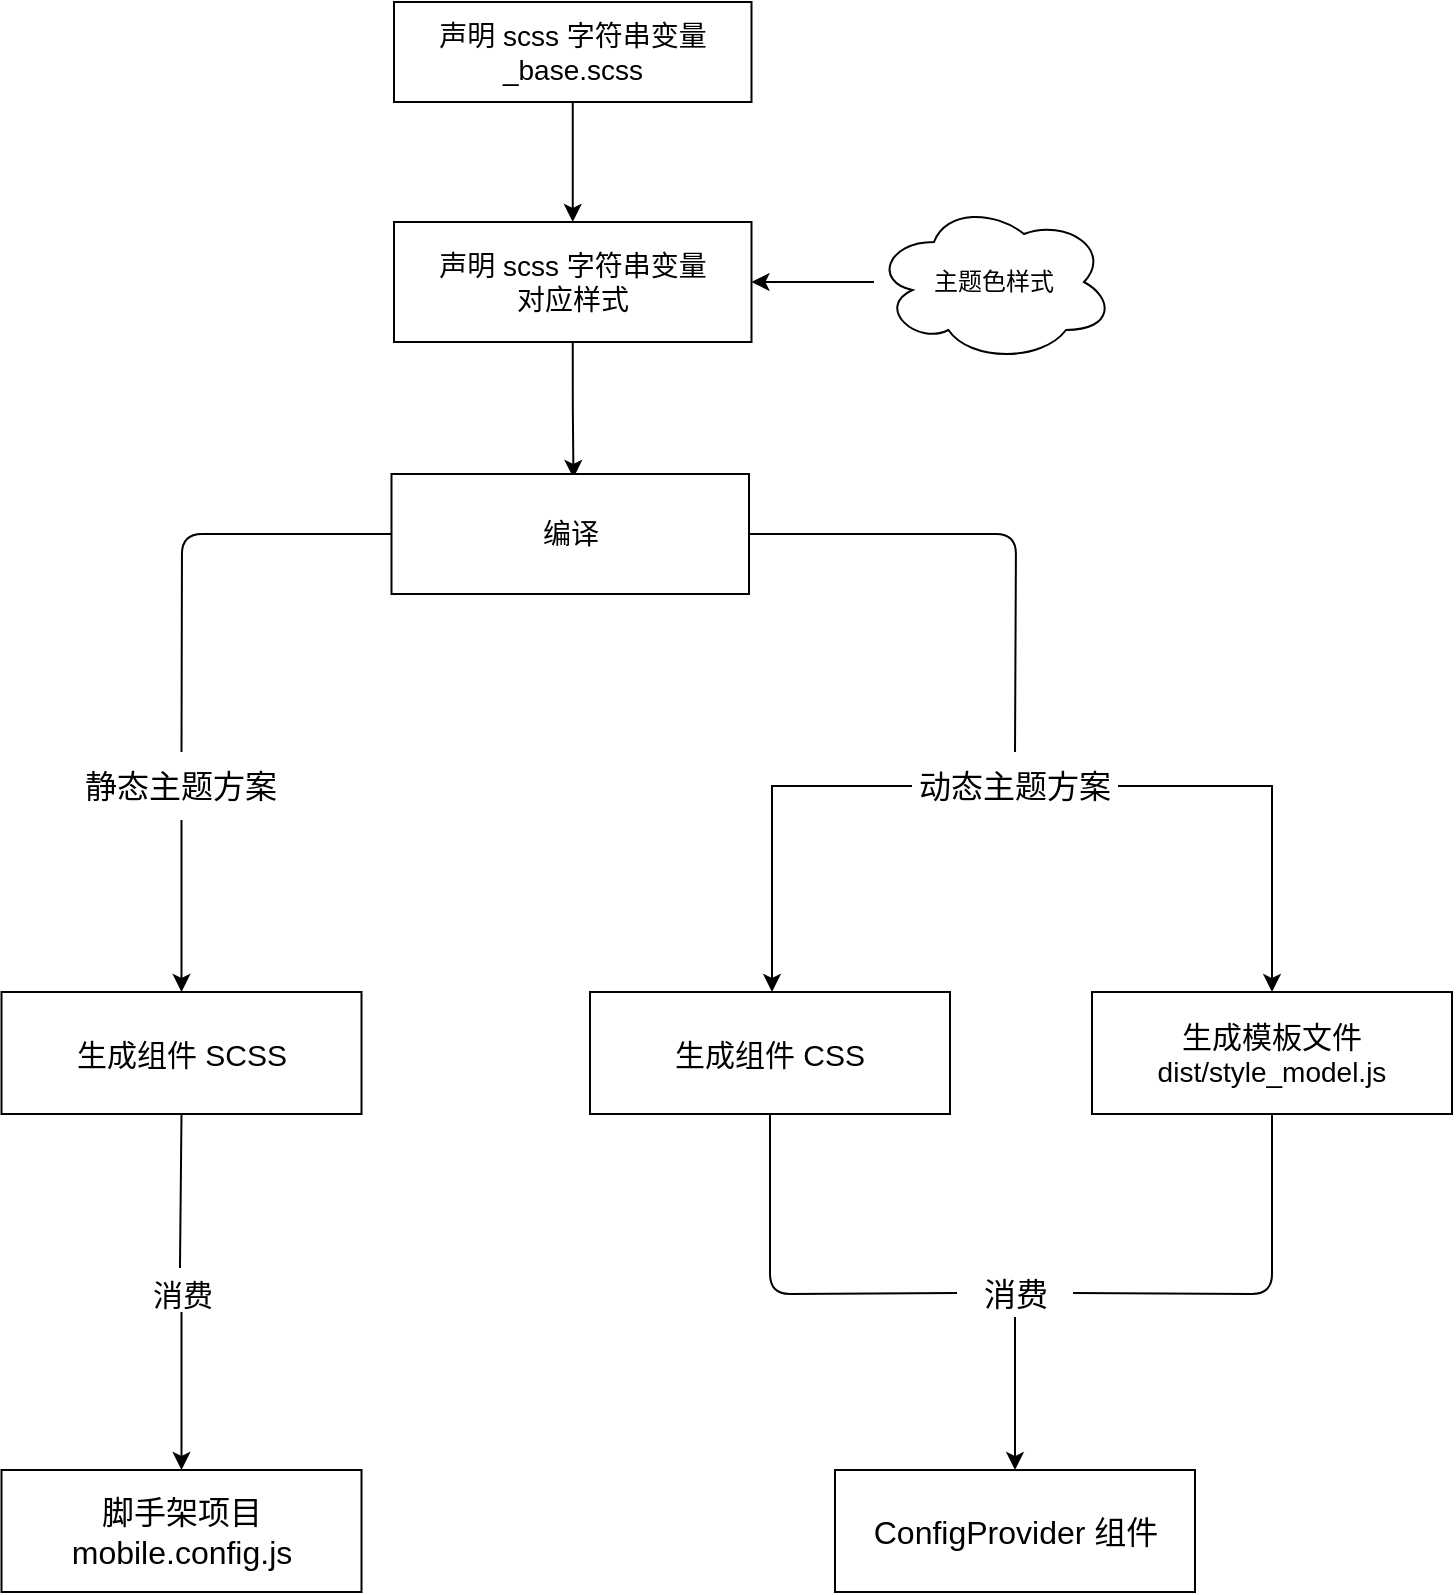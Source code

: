 <mxfile version="14.2.4" type="github">
  <diagram id="YDq30yNLg8MbDRHc_g-c" name="Page-1">
    <mxGraphModel dx="839" dy="558" grid="0" gridSize="10" guides="1" tooltips="1" connect="1" arrows="1" fold="1" page="1" pageScale="1" pageWidth="827" pageHeight="1169" math="0" shadow="0">
      <root>
        <mxCell id="0" />
        <mxCell id="1" parent="0" />
        <mxCell id="0DXvmOEvGD87Ocd6d_Wr-25" style="edgeStyle=orthogonalEdgeStyle;rounded=0;orthogonalLoop=1;jettySize=auto;html=1;exitX=0.5;exitY=1;exitDx=0;exitDy=0;entryX=0.5;entryY=0;entryDx=0;entryDy=0;" parent="1" source="0DXvmOEvGD87Ocd6d_Wr-12" target="0DXvmOEvGD87Ocd6d_Wr-22" edge="1">
          <mxGeometry relative="1" as="geometry" />
        </mxCell>
        <mxCell id="0DXvmOEvGD87Ocd6d_Wr-12" value="&lt;font&gt;&lt;span style=&quot;font-size: 14px&quot;&gt;声明&amp;nbsp;scss 字符串变量&lt;/span&gt;&lt;br&gt;&lt;font style=&quot;font-size: 14px&quot;&gt;_base.scss&lt;/font&gt;&lt;br&gt;&lt;/font&gt;" style="rounded=0;whiteSpace=wrap;html=1;verticalAlign=middle;spacing=2;" parent="1" vertex="1">
          <mxGeometry x="247" y="49" width="178.75" height="50" as="geometry" />
        </mxCell>
        <mxCell id="0DXvmOEvGD87Ocd6d_Wr-13" value="&lt;span style=&quot;font-size: 15px&quot;&gt;生成组件 SCSS&lt;/span&gt;" style="rounded=0;whiteSpace=wrap;html=1;" parent="1" vertex="1">
          <mxGeometry x="50.75" y="544" width="180" height="61" as="geometry" />
        </mxCell>
        <mxCell id="0DXvmOEvGD87Ocd6d_Wr-35" style="edgeStyle=orthogonalEdgeStyle;rounded=0;orthogonalLoop=1;jettySize=auto;html=1;exitX=0.5;exitY=1;exitDx=0;exitDy=0;entryX=0.509;entryY=0.033;entryDx=0;entryDy=0;entryPerimeter=0;" parent="1" source="0DXvmOEvGD87Ocd6d_Wr-22" target="0DXvmOEvGD87Ocd6d_Wr-46" edge="1">
          <mxGeometry relative="1" as="geometry">
            <mxPoint x="336.69" y="264" as="targetPoint" />
          </mxGeometry>
        </mxCell>
        <mxCell id="0DXvmOEvGD87Ocd6d_Wr-22" value="&lt;font style=&quot;font-size: 14px&quot;&gt;声明 scss 字符串变量&lt;br&gt;对应样式&lt;/font&gt;" style="rounded=0;whiteSpace=wrap;html=1;" parent="1" vertex="1">
          <mxGeometry x="247" y="159" width="178.75" height="60" as="geometry" />
        </mxCell>
        <mxCell id="0DXvmOEvGD87Ocd6d_Wr-28" style="edgeStyle=orthogonalEdgeStyle;rounded=0;orthogonalLoop=1;jettySize=auto;html=1;entryX=1;entryY=0.5;entryDx=0;entryDy=0;" parent="1" source="0DXvmOEvGD87Ocd6d_Wr-27" target="0DXvmOEvGD87Ocd6d_Wr-22" edge="1">
          <mxGeometry relative="1" as="geometry" />
        </mxCell>
        <mxCell id="0DXvmOEvGD87Ocd6d_Wr-27" value="主题色样式" style="ellipse;shape=cloud;whiteSpace=wrap;html=1;" parent="1" vertex="1">
          <mxGeometry x="487" y="149" width="120" height="80" as="geometry" />
        </mxCell>
        <mxCell id="0DXvmOEvGD87Ocd6d_Wr-36" value="&lt;span style=&quot;font-size: 15px&quot;&gt;生成组件 CSS&lt;/span&gt;" style="rounded=0;whiteSpace=wrap;html=1;" parent="1" vertex="1">
          <mxGeometry x="345" y="544" width="180" height="61" as="geometry" />
        </mxCell>
        <mxCell id="0DXvmOEvGD87Ocd6d_Wr-39" value="&lt;span style=&quot;font-size: 15px&quot;&gt;生成模板文件&lt;/span&gt;&lt;br&gt;&lt;font style=&quot;font-size: 14px&quot;&gt;dist/style_model.js&lt;/font&gt;" style="rounded=0;whiteSpace=wrap;html=1;" parent="1" vertex="1">
          <mxGeometry x="596" y="544" width="180" height="61" as="geometry" />
        </mxCell>
        <mxCell id="0DXvmOEvGD87Ocd6d_Wr-46" value="&lt;span style=&quot;font-size: 14px&quot;&gt;编译&lt;/span&gt;" style="rounded=0;whiteSpace=wrap;html=1;" parent="1" vertex="1">
          <mxGeometry x="245.75" y="285" width="178.75" height="60" as="geometry" />
        </mxCell>
        <mxCell id="0DXvmOEvGD87Ocd6d_Wr-49" style="edgeStyle=orthogonalEdgeStyle;rounded=0;orthogonalLoop=1;jettySize=auto;html=1;exitX=0.5;exitY=1;exitDx=0;exitDy=0;entryX=0.5;entryY=0;entryDx=0;entryDy=0;" parent="1" source="0DXvmOEvGD87Ocd6d_Wr-56" target="0DXvmOEvGD87Ocd6d_Wr-13" edge="1">
          <mxGeometry relative="1" as="geometry">
            <mxPoint x="141.375" y="478" as="sourcePoint" />
          </mxGeometry>
        </mxCell>
        <mxCell id="0DXvmOEvGD87Ocd6d_Wr-51" style="edgeStyle=orthogonalEdgeStyle;rounded=0;orthogonalLoop=1;jettySize=auto;html=1;exitX=0;exitY=0.5;exitDx=0;exitDy=0;" parent="1" source="0DXvmOEvGD87Ocd6d_Wr-54" target="0DXvmOEvGD87Ocd6d_Wr-36" edge="1">
          <mxGeometry relative="1" as="geometry">
            <mxPoint x="462" y="448" as="sourcePoint" />
            <Array as="points">
              <mxPoint x="436" y="441" />
            </Array>
          </mxGeometry>
        </mxCell>
        <mxCell id="0DXvmOEvGD87Ocd6d_Wr-52" style="edgeStyle=orthogonalEdgeStyle;rounded=0;orthogonalLoop=1;jettySize=auto;html=1;exitX=1;exitY=0.5;exitDx=0;exitDy=0;entryX=0.5;entryY=0;entryDx=0;entryDy=0;" parent="1" source="0DXvmOEvGD87Ocd6d_Wr-54" target="0DXvmOEvGD87Ocd6d_Wr-39" edge="1">
          <mxGeometry relative="1" as="geometry">
            <mxPoint x="640.75" y="448" as="sourcePoint" />
          </mxGeometry>
        </mxCell>
        <mxCell id="0DXvmOEvGD87Ocd6d_Wr-54" value="&lt;font style=&quot;font-size: 16px&quot;&gt;动态主题方案&lt;/font&gt;" style="text;html=1;strokeColor=none;fillColor=none;align=center;verticalAlign=middle;whiteSpace=wrap;rounded=0;" parent="1" vertex="1">
          <mxGeometry x="506" y="424" width="103" height="34" as="geometry" />
        </mxCell>
        <mxCell id="0DXvmOEvGD87Ocd6d_Wr-56" value="&lt;font style=&quot;font-size: 16px&quot;&gt;静态主题方案&lt;/font&gt;" style="text;html=1;strokeColor=none;fillColor=none;align=center;verticalAlign=middle;whiteSpace=wrap;rounded=0;" parent="1" vertex="1">
          <mxGeometry x="89.25" y="424" width="103" height="34" as="geometry" />
        </mxCell>
        <mxCell id="0DXvmOEvGD87Ocd6d_Wr-57" value="&lt;div style=&quot;margin: 0px&quot;&gt;&lt;p style=&quot;margin: 0px&quot;&gt;&lt;font style=&quot;font-size: 16px&quot;&gt;脚手架项目&lt;/font&gt;&lt;/p&gt;&lt;p style=&quot;margin: 0px&quot;&gt;&lt;font style=&quot;font-size: 16px&quot;&gt;mobile.config.js&lt;/font&gt;&lt;/p&gt;&lt;/div&gt;" style="rounded=0;whiteSpace=wrap;html=1;" parent="1" vertex="1">
          <mxGeometry x="50.75" y="783" width="180" height="61" as="geometry" />
        </mxCell>
        <mxCell id="0DXvmOEvGD87Ocd6d_Wr-60" value="" style="endArrow=none;html=1;entryX=0;entryY=0.5;entryDx=0;entryDy=0;exitX=0.5;exitY=0;exitDx=0;exitDy=0;" parent="1" source="0DXvmOEvGD87Ocd6d_Wr-56" target="0DXvmOEvGD87Ocd6d_Wr-46" edge="1">
          <mxGeometry width="50" height="50" relative="1" as="geometry">
            <mxPoint x="195.75" y="362" as="sourcePoint" />
            <mxPoint x="223" y="312" as="targetPoint" />
            <Array as="points">
              <mxPoint x="141" y="315" />
            </Array>
          </mxGeometry>
        </mxCell>
        <mxCell id="0DXvmOEvGD87Ocd6d_Wr-61" value="" style="endArrow=none;html=1;exitX=1;exitY=0.5;exitDx=0;exitDy=0;entryX=0.5;entryY=0;entryDx=0;entryDy=0;" parent="1" source="0DXvmOEvGD87Ocd6d_Wr-46" target="0DXvmOEvGD87Ocd6d_Wr-54" edge="1">
          <mxGeometry width="50" height="50" relative="1" as="geometry">
            <mxPoint x="467" y="332" as="sourcePoint" />
            <mxPoint x="517" y="282" as="targetPoint" />
            <Array as="points">
              <mxPoint x="558" y="315" />
            </Array>
          </mxGeometry>
        </mxCell>
        <mxCell id="0DXvmOEvGD87Ocd6d_Wr-64" style="edgeStyle=orthogonalEdgeStyle;rounded=0;orthogonalLoop=1;jettySize=auto;html=1;" parent="1" source="0DXvmOEvGD87Ocd6d_Wr-62" target="0DXvmOEvGD87Ocd6d_Wr-57" edge="1">
          <mxGeometry relative="1" as="geometry" />
        </mxCell>
        <mxCell id="0DXvmOEvGD87Ocd6d_Wr-62" value="&lt;font style=&quot;font-size: 15px&quot;&gt;消费&lt;/font&gt;" style="text;html=1;align=center;verticalAlign=middle;resizable=0;points=[];autosize=1;" parent="1" vertex="1">
          <mxGeometry x="120.75" y="685" width="40" height="19" as="geometry" />
        </mxCell>
        <mxCell id="0DXvmOEvGD87Ocd6d_Wr-65" value="" style="endArrow=none;html=1;entryX=0.5;entryY=1;entryDx=0;entryDy=0;exitX=0.481;exitY=-0.158;exitDx=0;exitDy=0;exitPerimeter=0;" parent="1" source="0DXvmOEvGD87Ocd6d_Wr-62" target="0DXvmOEvGD87Ocd6d_Wr-13" edge="1">
          <mxGeometry width="50" height="50" relative="1" as="geometry">
            <mxPoint x="75" y="709" as="sourcePoint" />
            <mxPoint x="125" y="659" as="targetPoint" />
          </mxGeometry>
        </mxCell>
        <mxCell id="0DXvmOEvGD87Ocd6d_Wr-67" value="&lt;div style=&quot;margin: 0px&quot;&gt;&lt;p style=&quot;margin: 0px&quot;&gt;&lt;span style=&quot;font-size: 16px&quot;&gt;ConfigProvider 组件&lt;/span&gt;&lt;/p&gt;&lt;/div&gt;" style="rounded=0;whiteSpace=wrap;html=1;" parent="1" vertex="1">
          <mxGeometry x="467.5" y="783" width="180" height="61" as="geometry" />
        </mxCell>
        <mxCell id="0DXvmOEvGD87Ocd6d_Wr-80" style="edgeStyle=orthogonalEdgeStyle;rounded=0;orthogonalLoop=1;jettySize=auto;html=1;exitX=0.5;exitY=1;exitDx=0;exitDy=0;entryX=0.5;entryY=0;entryDx=0;entryDy=0;" parent="1" source="0DXvmOEvGD87Ocd6d_Wr-79" target="0DXvmOEvGD87Ocd6d_Wr-67" edge="1">
          <mxGeometry relative="1" as="geometry" />
        </mxCell>
        <mxCell id="0DXvmOEvGD87Ocd6d_Wr-79" value="&lt;span style=&quot;font-size: 16px&quot;&gt;消费&lt;/span&gt;" style="text;html=1;strokeColor=none;fillColor=none;align=center;verticalAlign=middle;whiteSpace=wrap;rounded=0;" parent="1" vertex="1">
          <mxGeometry x="528.5" y="682.5" width="58" height="24" as="geometry" />
        </mxCell>
        <mxCell id="0DXvmOEvGD87Ocd6d_Wr-81" value="" style="endArrow=none;html=1;entryX=0.5;entryY=1;entryDx=0;entryDy=0;exitX=0;exitY=0.5;exitDx=0;exitDy=0;" parent="1" source="0DXvmOEvGD87Ocd6d_Wr-79" target="0DXvmOEvGD87Ocd6d_Wr-36" edge="1">
          <mxGeometry width="50" height="50" relative="1" as="geometry">
            <mxPoint x="364" y="719" as="sourcePoint" />
            <mxPoint x="414" y="669" as="targetPoint" />
            <Array as="points">
              <mxPoint x="435" y="695" />
            </Array>
          </mxGeometry>
        </mxCell>
        <mxCell id="0DXvmOEvGD87Ocd6d_Wr-83" value="" style="endArrow=none;html=1;entryX=0.5;entryY=1;entryDx=0;entryDy=0;exitX=1;exitY=0.5;exitDx=0;exitDy=0;" parent="1" source="0DXvmOEvGD87Ocd6d_Wr-79" target="0DXvmOEvGD87Ocd6d_Wr-39" edge="1">
          <mxGeometry width="50" height="50" relative="1" as="geometry">
            <mxPoint x="631" y="732" as="sourcePoint" />
            <mxPoint x="681" y="682" as="targetPoint" />
            <Array as="points">
              <mxPoint x="686" y="695" />
            </Array>
          </mxGeometry>
        </mxCell>
      </root>
    </mxGraphModel>
  </diagram>
</mxfile>
